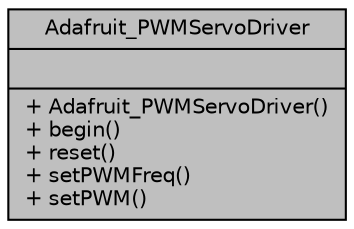 digraph "Adafruit_PWMServoDriver"
{
 // INTERACTIVE_SVG=YES
  edge [fontname="Helvetica",fontsize="10",labelfontname="Helvetica",labelfontsize="10"];
  node [fontname="Helvetica",fontsize="10",shape=record];
  Node1 [label="{Adafruit_PWMServoDriver\n||+ Adafruit_PWMServoDriver()\l+ begin()\l+ reset()\l+ setPWMFreq()\l+ setPWM()\l}",height=0.2,width=0.4,color="black", fillcolor="grey75", style="filled" fontcolor="black"];
}
